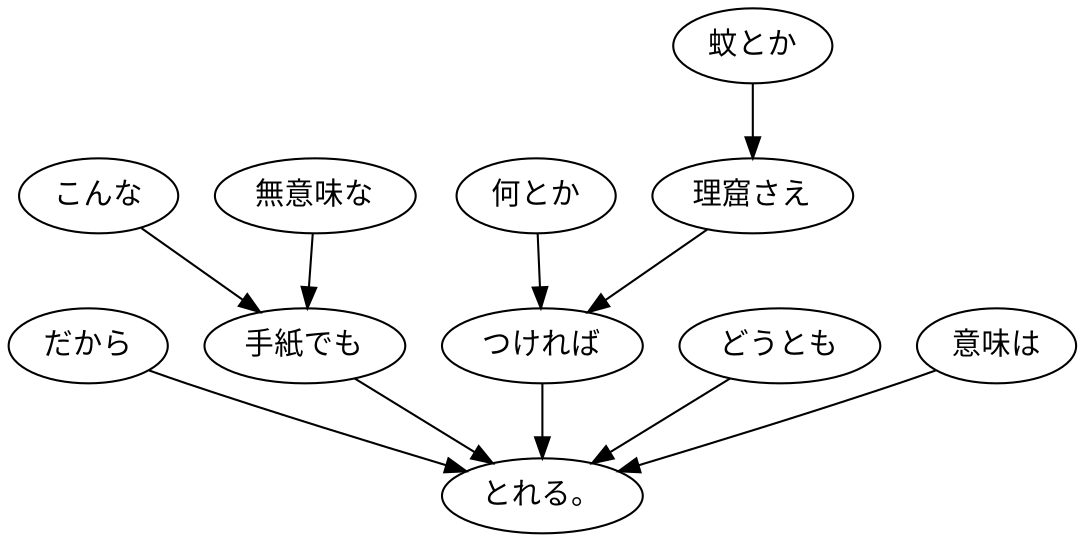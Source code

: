 digraph graph5829 {
	node0 [label="だから"];
	node1 [label="こんな"];
	node2 [label="無意味な"];
	node3 [label="手紙でも"];
	node4 [label="何とか"];
	node5 [label="蚊とか"];
	node6 [label="理窟さえ"];
	node7 [label="つければ"];
	node8 [label="どうとも"];
	node9 [label="意味は"];
	node10 [label="とれる。"];
	node0 -> node10;
	node1 -> node3;
	node2 -> node3;
	node3 -> node10;
	node4 -> node7;
	node5 -> node6;
	node6 -> node7;
	node7 -> node10;
	node8 -> node10;
	node9 -> node10;
}
